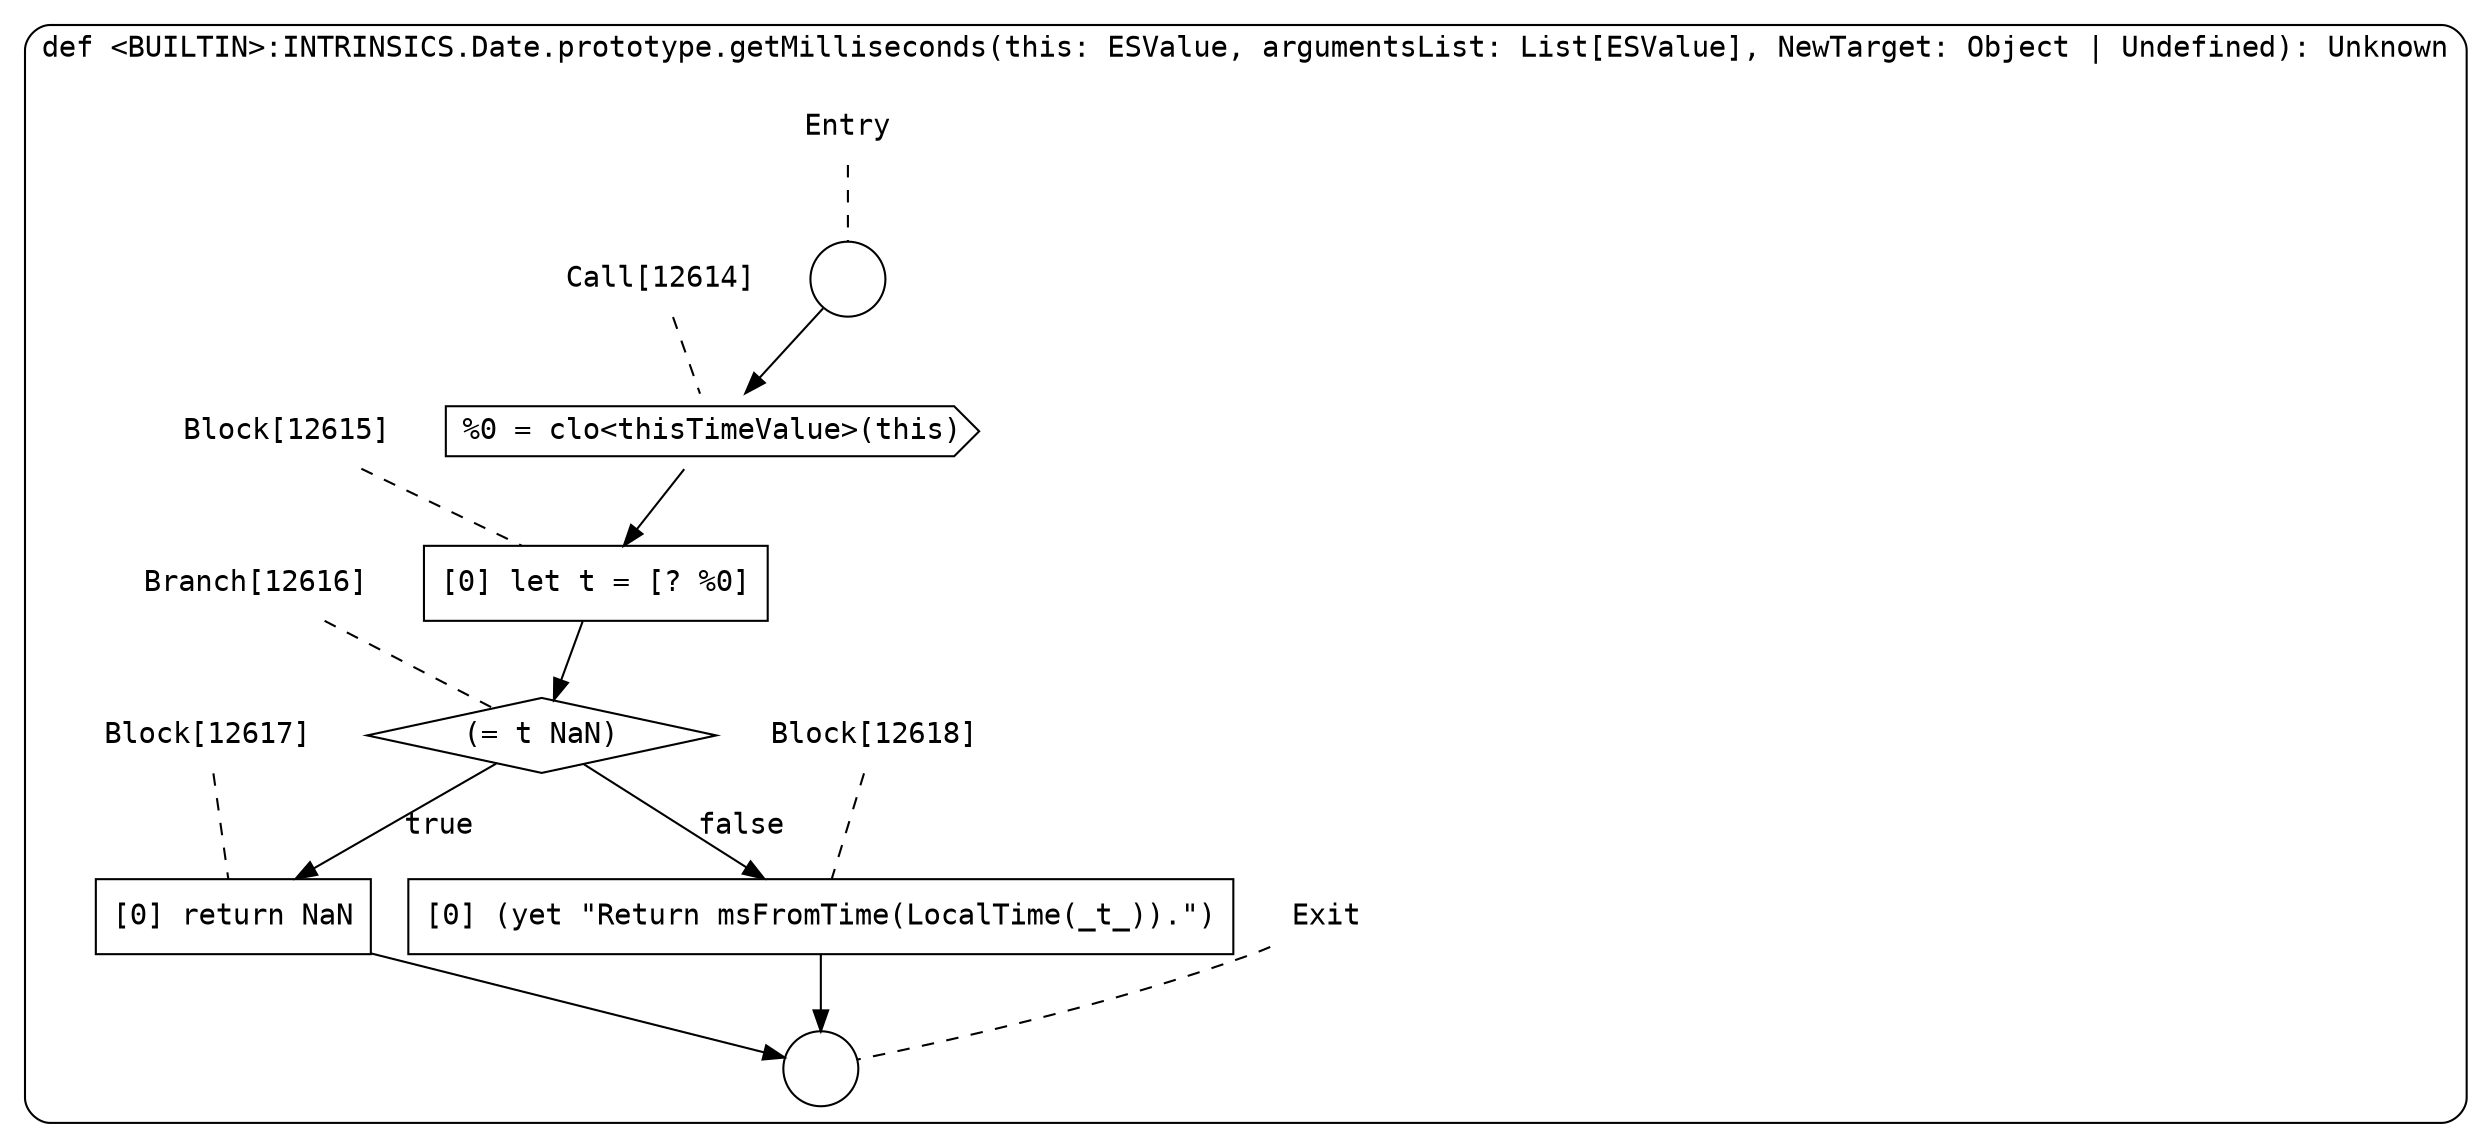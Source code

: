 digraph {
  graph [fontname = "Consolas"]
  node [fontname = "Consolas"]
  edge [fontname = "Consolas"]
  subgraph cluster2123 {
    label = "def <BUILTIN>:INTRINSICS.Date.prototype.getMilliseconds(this: ESValue, argumentsList: List[ESValue], NewTarget: Object | Undefined): Unknown"
    style = rounded
    cluster2123_entry_name [shape=none, label=<<font color="black">Entry</font>>]
    cluster2123_entry_name -> cluster2123_entry [arrowhead=none, color="black", style=dashed]
    cluster2123_entry [shape=circle label=" " color="black" fillcolor="white" style=filled]
    cluster2123_entry -> node12614 [color="black"]
    cluster2123_exit_name [shape=none, label=<<font color="black">Exit</font>>]
    cluster2123_exit_name -> cluster2123_exit [arrowhead=none, color="black", style=dashed]
    cluster2123_exit [shape=circle label=" " color="black" fillcolor="white" style=filled]
    node12614_name [shape=none, label=<<font color="black">Call[12614]</font>>]
    node12614_name -> node12614 [arrowhead=none, color="black", style=dashed]
    node12614 [shape=cds, label=<<font color="black">%0 = clo&lt;thisTimeValue&gt;(this)</font>> color="black" fillcolor="white", style=filled]
    node12614 -> node12615 [color="black"]
    node12615_name [shape=none, label=<<font color="black">Block[12615]</font>>]
    node12615_name -> node12615 [arrowhead=none, color="black", style=dashed]
    node12615 [shape=box, label=<<font color="black">[0] let t = [? %0]<BR ALIGN="LEFT"/></font>> color="black" fillcolor="white", style=filled]
    node12615 -> node12616 [color="black"]
    node12616_name [shape=none, label=<<font color="black">Branch[12616]</font>>]
    node12616_name -> node12616 [arrowhead=none, color="black", style=dashed]
    node12616 [shape=diamond, label=<<font color="black">(= t NaN)</font>> color="black" fillcolor="white", style=filled]
    node12616 -> node12617 [label=<<font color="black">true</font>> color="black"]
    node12616 -> node12618 [label=<<font color="black">false</font>> color="black"]
    node12617_name [shape=none, label=<<font color="black">Block[12617]</font>>]
    node12617_name -> node12617 [arrowhead=none, color="black", style=dashed]
    node12617 [shape=box, label=<<font color="black">[0] return NaN<BR ALIGN="LEFT"/></font>> color="black" fillcolor="white", style=filled]
    node12617 -> cluster2123_exit [color="black"]
    node12618_name [shape=none, label=<<font color="black">Block[12618]</font>>]
    node12618_name -> node12618 [arrowhead=none, color="black", style=dashed]
    node12618 [shape=box, label=<<font color="black">[0] (yet &quot;Return msFromTime(LocalTime(_t_)).&quot;)<BR ALIGN="LEFT"/></font>> color="black" fillcolor="white", style=filled]
    node12618 -> cluster2123_exit [color="black"]
  }
}